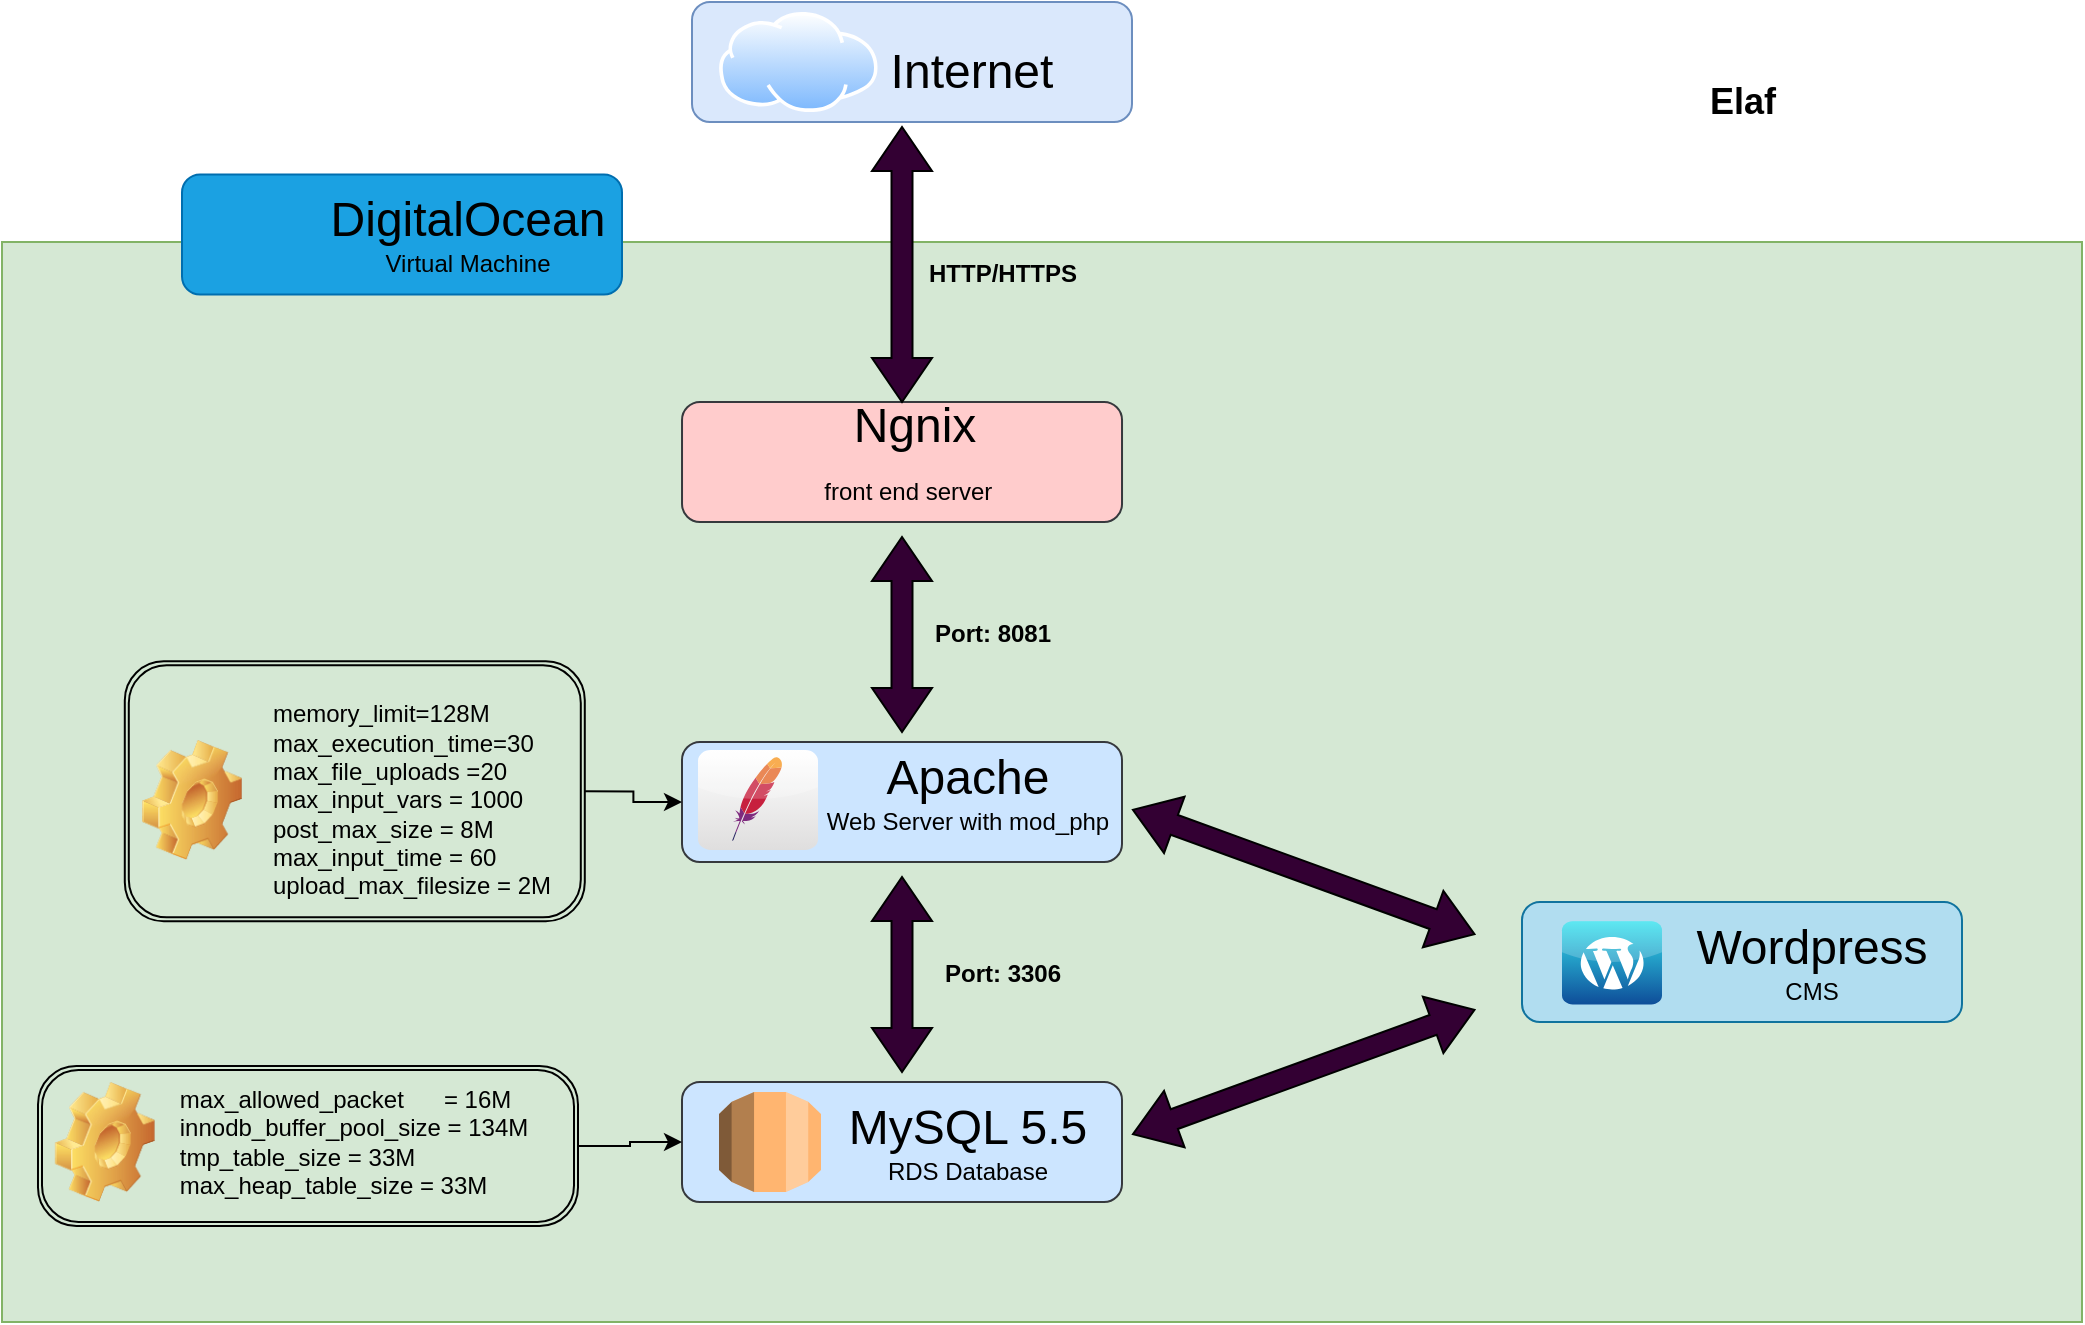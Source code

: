 <mxfile version="14.9.6" type="github">
  <diagram id="UEPHuSb97--CaBu0sHTg" name="Page-1">
    <mxGraphModel dx="1356" dy="713" grid="1" gridSize="10" guides="1" tooltips="1" connect="1" arrows="1" fold="1" page="1" pageScale="1" pageWidth="850" pageHeight="1100" math="0" shadow="0">
      <root>
        <mxCell id="0" />
        <mxCell id="1" parent="0" />
        <mxCell id="LkECDWKGIeq4xNy9bSiV-1" value="" style="rounded=0;whiteSpace=wrap;html=1;fillColor=#d5e8d4;strokeColor=#82b366;" parent="1" vertex="1">
          <mxGeometry x="40" y="320" width="1040" height="540" as="geometry" />
        </mxCell>
        <mxCell id="LkECDWKGIeq4xNy9bSiV-2" value="" style="rounded=1;whiteSpace=wrap;html=1;fillColor=#cce5ff;strokeColor=#36393d;" parent="1" vertex="1">
          <mxGeometry x="380" y="570" width="220" height="60" as="geometry" />
        </mxCell>
        <mxCell id="LkECDWKGIeq4xNy9bSiV-3" value="" style="rounded=1;whiteSpace=wrap;html=1;fillColor=#cce5ff;strokeColor=#36393d;" parent="1" vertex="1">
          <mxGeometry x="380.0" y="740" width="220" height="60" as="geometry" />
        </mxCell>
        <mxCell id="LkECDWKGIeq4xNy9bSiV-4" value="" style="rounded=1;whiteSpace=wrap;html=1;fillColor=#ffcccc;strokeColor=#36393d;" parent="1" vertex="1">
          <mxGeometry x="380.01" y="400" width="220" height="60" as="geometry" />
        </mxCell>
        <mxCell id="LkECDWKGIeq4xNy9bSiV-5" value="" style="rounded=1;whiteSpace=wrap;html=1;fillColor=#dae8fc;strokeColor=#6c8ebf;" parent="1" vertex="1">
          <mxGeometry x="385" y="200" width="220" height="60" as="geometry" />
        </mxCell>
        <mxCell id="LkECDWKGIeq4xNy9bSiV-7" value="" style="dashed=0;outlineConnect=0;html=1;align=center;labelPosition=center;verticalLabelPosition=bottom;verticalAlign=top;shape=mxgraph.webicons.apache;gradientColor=#DFDEDE" parent="1" vertex="1">
          <mxGeometry x="388" y="574" width="60" height="50" as="geometry" />
        </mxCell>
        <mxCell id="LkECDWKGIeq4xNy9bSiV-8" value="" style="aspect=fixed;perimeter=ellipsePerimeter;html=1;align=center;shadow=0;dashed=0;spacingTop=3;image;image=img/lib/active_directory/internet_cloud.svg;" parent="1" vertex="1">
          <mxGeometry x="398.5" y="205" width="79.37" height="50" as="geometry" />
        </mxCell>
        <mxCell id="LkECDWKGIeq4xNy9bSiV-10" value="&lt;font style=&quot;font-size: 24px&quot;&gt;Internet&lt;/font&gt;" style="text;html=1;strokeColor=none;fillColor=none;align=center;verticalAlign=middle;whiteSpace=wrap;rounded=0;" parent="1" vertex="1">
          <mxGeometry x="450" y="210" width="150" height="50" as="geometry" />
        </mxCell>
        <mxCell id="LkECDWKGIeq4xNy9bSiV-13" value="&lt;font&gt;&lt;span style=&quot;font-size: 24px&quot;&gt;Apache&lt;/span&gt;&lt;br&gt;&lt;font style=&quot;font-size: 12px&quot;&gt;Web Server with mod_php&lt;/font&gt;&lt;br&gt;&lt;/font&gt;" style="text;html=1;strokeColor=none;fillColor=none;align=center;verticalAlign=middle;whiteSpace=wrap;rounded=0;" parent="1" vertex="1">
          <mxGeometry x="448" y="570" width="150" height="50" as="geometry" />
        </mxCell>
        <mxCell id="LkECDWKGIeq4xNy9bSiV-14" value="&lt;span style=&quot;font-size: 24px&quot;&gt;MySQL 5.5&lt;/span&gt;&lt;br&gt;&lt;font style=&quot;font-size: 12px&quot;&gt;RDS Database&lt;/font&gt;" style="text;html=1;strokeColor=none;fillColor=none;align=center;verticalAlign=middle;whiteSpace=wrap;rounded=0;" parent="1" vertex="1">
          <mxGeometry x="448.0" y="745" width="150" height="50" as="geometry" />
        </mxCell>
        <mxCell id="LkECDWKGIeq4xNy9bSiV-16" value="" style="rounded=1;whiteSpace=wrap;html=1;fillColor=#1ba1e2;strokeColor=#006EAF;fontColor=#ffffff;" parent="1" vertex="1">
          <mxGeometry x="130" y="286.25" width="220" height="60" as="geometry" />
        </mxCell>
        <mxCell id="LkECDWKGIeq4xNy9bSiV-17" value="&lt;font style=&quot;font-size: 24px&quot;&gt;DigitalOcean&lt;br&gt;&lt;/font&gt;&lt;font style=&quot;font-size: 12px&quot;&gt;Virtual Machine&lt;/font&gt;" style="text;html=1;strokeColor=none;fillColor=none;align=center;verticalAlign=middle;whiteSpace=wrap;rounded=0;" parent="1" vertex="1">
          <mxGeometry x="198" y="291.25" width="150" height="50" as="geometry" />
        </mxCell>
        <mxCell id="LkECDWKGIeq4xNy9bSiV-19" value="&lt;div style=&quot;text-align: justify&quot;&gt;&lt;div&gt;memory_limit=128M&lt;/div&gt;&lt;div&gt;max_execution_time=30&lt;/div&gt;&lt;div&gt;max_file_uploads =20&lt;/div&gt;&lt;div&gt;max_input_vars&lt;span&gt; &lt;/span&gt;= 1000&lt;/div&gt;&lt;div&gt;post_max_size&lt;span&gt; &lt;/span&gt;= 8M&lt;/div&gt;&lt;div&gt;max_input_time&lt;span&gt; &lt;/span&gt;= 60&lt;/div&gt;&lt;div&gt;upload_max_filesize&lt;span&gt; &lt;/span&gt;= 2M&lt;/div&gt;&lt;/div&gt;" style="text;html=1;strokeColor=none;fillColor=none;align=center;verticalAlign=middle;whiteSpace=wrap;rounded=0;" parent="1" vertex="1">
          <mxGeometry x="170" y="549" width="150" height="100" as="geometry" />
        </mxCell>
        <mxCell id="LkECDWKGIeq4xNy9bSiV-20" value="&lt;div style=&quot;text-align: justify&quot;&gt;&lt;div&gt;max_allowed_packet&amp;nbsp; &amp;nbsp; &amp;nbsp; = 16M&lt;/div&gt;&lt;div&gt;innodb_buffer_pool_size = 134M&lt;/div&gt;&lt;div&gt;tmp_table_size = 33M&lt;/div&gt;&lt;div&gt;max_heap_table_size = 33M&lt;/div&gt;&lt;/div&gt;" style="text;html=1;strokeColor=none;fillColor=none;align=center;verticalAlign=middle;whiteSpace=wrap;rounded=0;" parent="1" vertex="1">
          <mxGeometry x="116.4" y="720" width="200" height="100" as="geometry" />
        </mxCell>
        <mxCell id="LkECDWKGIeq4xNy9bSiV-22" value="" style="html=1;shadow=0;dashed=0;align=center;verticalAlign=middle;shape=mxgraph.arrows2.twoWayArrow;dy=0.65;dx=22;rotation=90;fillColor=#330033;" parent="1" vertex="1">
          <mxGeometry x="421.25" y="316.25" width="137.5" height="30" as="geometry" />
        </mxCell>
        <mxCell id="LkECDWKGIeq4xNy9bSiV-23" value="" style="html=1;shadow=0;dashed=0;align=center;verticalAlign=middle;shape=mxgraph.arrows2.twoWayArrow;dy=0.65;dx=22;rotation=90;fillColor=#330033;" parent="1" vertex="1">
          <mxGeometry x="441.25" y="501.25" width="97.5" height="30" as="geometry" />
        </mxCell>
        <mxCell id="LkECDWKGIeq4xNy9bSiV-24" value="" style="html=1;shadow=0;dashed=0;align=center;verticalAlign=middle;shape=mxgraph.arrows2.twoWayArrow;dy=0.65;dx=22;rotation=90;fillColor=#330033;" parent="1" vertex="1">
          <mxGeometry x="441.25" y="671.25" width="97.5" height="30" as="geometry" />
        </mxCell>
        <mxCell id="LkECDWKGIeq4xNy9bSiV-25" value="" style="html=1;shadow=0;dashed=0;align=center;verticalAlign=middle;shape=mxgraph.arrows2.twoWayArrow;dy=0.65;dx=22;rotation=20;fillColor=#330033;" parent="1" vertex="1">
          <mxGeometry x="600" y="620" width="181.72" height="30" as="geometry" />
        </mxCell>
        <mxCell id="LkECDWKGIeq4xNy9bSiV-27" value="&lt;b&gt;Port: 3306&lt;/b&gt;" style="text;html=1;align=center;verticalAlign=middle;resizable=0;points=[];autosize=1;strokeColor=none;" parent="1" vertex="1">
          <mxGeometry x="505" y="676.25" width="70" height="20" as="geometry" />
        </mxCell>
        <mxCell id="LkECDWKGIeq4xNy9bSiV-28" value="&lt;b&gt;HTTP/HTTPS&lt;/b&gt;" style="text;html=1;align=center;verticalAlign=middle;resizable=0;points=[];autosize=1;strokeColor=none;" parent="1" vertex="1">
          <mxGeometry x="495" y="326.25" width="90" height="20" as="geometry" />
        </mxCell>
        <mxCell id="LkECDWKGIeq4xNy9bSiV-29" value="" style="rounded=1;whiteSpace=wrap;html=1;fillColor=#b1ddf0;strokeColor=#10739e;" parent="1" vertex="1">
          <mxGeometry x="800" y="650" width="220" height="60" as="geometry" />
        </mxCell>
        <mxCell id="LkECDWKGIeq4xNy9bSiV-30" value="&lt;font&gt;&lt;font style=&quot;font-size: 24px&quot;&gt;Wordpress&lt;br&gt;&lt;/font&gt;&lt;font style=&quot;font-size: 12px&quot;&gt;CMS&lt;/font&gt;&lt;br&gt;&lt;/font&gt;" style="text;html=1;strokeColor=none;fillColor=none;align=center;verticalAlign=middle;whiteSpace=wrap;rounded=0;" parent="1" vertex="1">
          <mxGeometry x="870" y="655.45" width="150" height="50" as="geometry" />
        </mxCell>
        <mxCell id="LkECDWKGIeq4xNy9bSiV-31" value="" style="dashed=0;outlineConnect=0;html=1;align=center;labelPosition=center;verticalLabelPosition=bottom;verticalAlign=top;shape=mxgraph.webicons.wordpress;fillColor=#35E2EE;gradientColor=#0E4D99" parent="1" vertex="1">
          <mxGeometry x="820" y="659.65" width="50" height="41.6" as="geometry" />
        </mxCell>
        <mxCell id="LkECDWKGIeq4xNy9bSiV-32" value="" style="html=1;shadow=0;dashed=0;align=center;verticalAlign=middle;shape=mxgraph.arrows2.twoWayArrow;dy=0.65;dx=22;rotation=-20;fillColor=#330033;" parent="1" vertex="1">
          <mxGeometry x="600" y="720" width="181.72" height="30" as="geometry" />
        </mxCell>
        <mxCell id="LkECDWKGIeq4xNy9bSiV-33" value="" style="shape=image;html=1;verticalAlign=top;verticalLabelPosition=bottom;labelBackgroundColor=#ffffff;imageAspect=0;aspect=fixed;image=https://cdn4.iconfinder.com/data/icons/logos-brands-5/24/digitalocean-128.png" parent="1" vertex="1">
          <mxGeometry x="150" y="291.25" width="47" height="47" as="geometry" />
        </mxCell>
        <mxCell id="LkECDWKGIeq4xNy9bSiV-34" value="" style="shape=image;html=1;verticalLabelPosition=bottom;verticalAlign=top;imageAspect=0;image=img/clipart/Gear_128x128.png;fillColor=none;" parent="1" vertex="1">
          <mxGeometry x="110" y="569" width="50" height="60" as="geometry" />
        </mxCell>
        <mxCell id="LkECDWKGIeq4xNy9bSiV-35" style="edgeStyle=orthogonalEdgeStyle;rounded=0;orthogonalLoop=1;jettySize=auto;html=1;exitX=1;exitY=0.5;exitDx=0;exitDy=0;entryX=0;entryY=0.5;entryDx=0;entryDy=0;" parent="1" source="LkECDWKGIeq4xNy9bSiV-36" target="LkECDWKGIeq4xNy9bSiV-2" edge="1">
          <mxGeometry relative="1" as="geometry" />
        </mxCell>
        <mxCell id="LkECDWKGIeq4xNy9bSiV-36" value="" style="shape=ext;double=1;rounded=1;whiteSpace=wrap;html=1;fillColor=none;" parent="1" vertex="1">
          <mxGeometry x="101.4" y="529.65" width="230" height="130" as="geometry" />
        </mxCell>
        <mxCell id="LkECDWKGIeq4xNy9bSiV-37" value="" style="shape=image;html=1;verticalLabelPosition=bottom;verticalAlign=top;imageAspect=0;image=img/clipart/Gear_128x128.png;fillColor=none;" parent="1" vertex="1">
          <mxGeometry x="66.4" y="740" width="50" height="60" as="geometry" />
        </mxCell>
        <mxCell id="LkECDWKGIeq4xNy9bSiV-38" style="edgeStyle=orthogonalEdgeStyle;rounded=0;orthogonalLoop=1;jettySize=auto;html=1;exitX=1;exitY=0.5;exitDx=0;exitDy=0;entryX=0;entryY=0.5;entryDx=0;entryDy=0;" parent="1" source="LkECDWKGIeq4xNy9bSiV-39" target="LkECDWKGIeq4xNy9bSiV-3" edge="1">
          <mxGeometry relative="1" as="geometry" />
        </mxCell>
        <mxCell id="LkECDWKGIeq4xNy9bSiV-39" value="" style="shape=ext;double=1;rounded=1;whiteSpace=wrap;html=1;fillColor=none;arcSize=24;" parent="1" vertex="1">
          <mxGeometry x="58" y="732" width="270" height="80" as="geometry" />
        </mxCell>
        <mxCell id="LkECDWKGIeq4xNy9bSiV-40" value="" style="outlineConnect=0;dashed=0;verticalLabelPosition=bottom;verticalAlign=top;align=center;html=1;shape=mxgraph.aws3.rds;gradientColor=none;fillColor=#FFB570;" parent="1" vertex="1">
          <mxGeometry x="398.5" y="745" width="51" height="50" as="geometry" />
        </mxCell>
        <mxCell id="LkECDWKGIeq4xNy9bSiV-42" value="" style="shape=image;html=1;verticalAlign=top;verticalLabelPosition=bottom;labelBackgroundColor=#ffffff;imageAspect=0;aspect=fixed;image=https://cdn4.iconfinder.com/data/icons/logos-brands-5/24/nginx-128.png" parent="1" vertex="1">
          <mxGeometry x="388" y="406" width="48" height="48" as="geometry" />
        </mxCell>
        <mxCell id="LkECDWKGIeq4xNy9bSiV-47" value="&lt;span style=&quot;font-size: 24px&quot;&gt;Ngnix&lt;/span&gt;&lt;br&gt;&lt;font style=&quot;font-size: 12px&quot;&gt;front end server&lt;/font&gt;&lt;span style=&quot;font-size: 24px&quot;&gt;&amp;nbsp;&lt;br&gt;&lt;/span&gt;" style="text;html=1;align=center;verticalAlign=middle;resizable=0;points=[];autosize=1;strokeColor=none;" parent="1" vertex="1">
          <mxGeometry x="441.25" y="406" width="110" height="40" as="geometry" />
        </mxCell>
        <mxCell id="LkECDWKGIeq4xNy9bSiV-52" value="&lt;b&gt;Port: 8081&lt;/b&gt;" style="text;html=1;align=center;verticalAlign=middle;resizable=0;points=[];autosize=1;strokeColor=none;" parent="1" vertex="1">
          <mxGeometry x="500" y="506.25" width="70" height="20" as="geometry" />
        </mxCell>
        <mxCell id="CjKhk1N5dlu_QhEQcH41-1" value="&lt;b&gt;&lt;font style=&quot;font-size: 18px&quot;&gt;Elaf&lt;/font&gt;&lt;/b&gt;" style="text;html=1;align=center;verticalAlign=middle;resizable=0;points=[];autosize=1;strokeColor=none;" vertex="1" parent="1">
          <mxGeometry x="885" y="240" width="50" height="20" as="geometry" />
        </mxCell>
      </root>
    </mxGraphModel>
  </diagram>
</mxfile>
